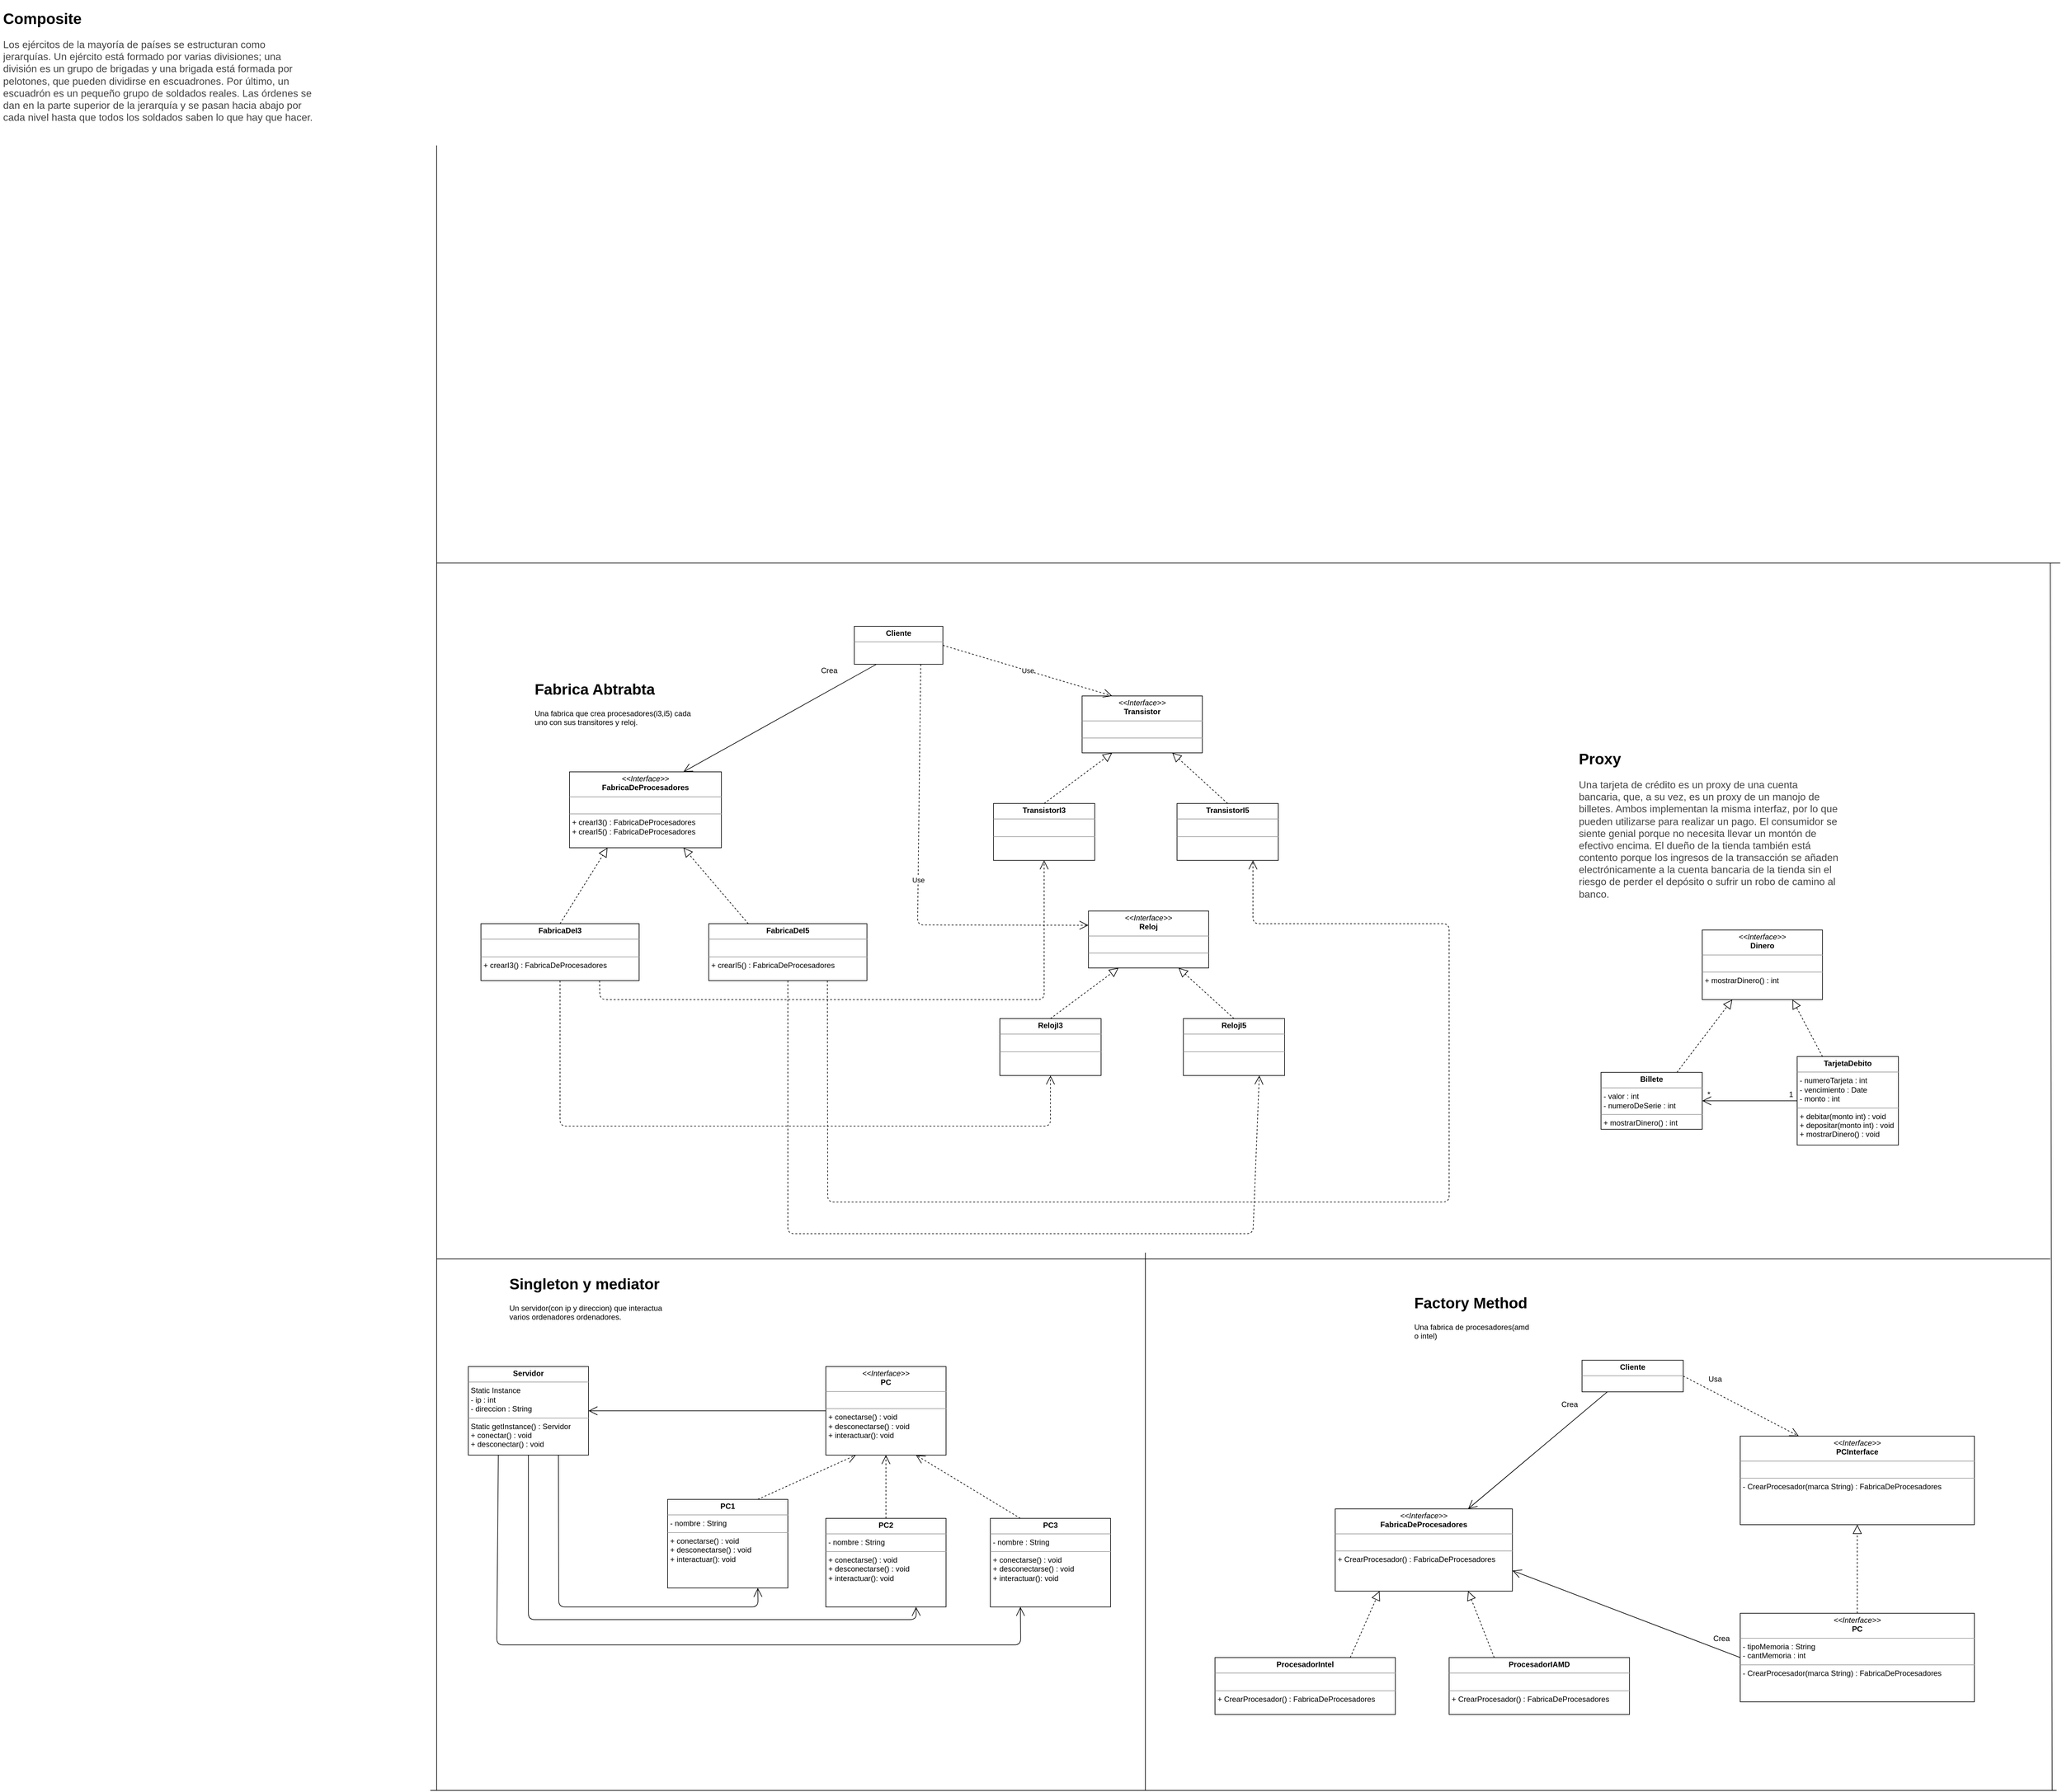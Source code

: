 <mxfile version="14.7.4" type="github">
  <diagram name="Page-1" id="c4acf3e9-155e-7222-9cf6-157b1a14988f">
    <mxGraphModel dx="2236" dy="3231" grid="1" gridSize="10" guides="1" tooltips="1" connect="1" arrows="1" fold="1" page="1" pageScale="1" pageWidth="850" pageHeight="1100" background="none" math="0" shadow="0">
      <root>
        <mxCell id="0" />
        <mxCell id="1" parent="0" />
        <mxCell id="JVlBKOM8NZW5-Mta88zk-2" value="&lt;h1&gt;Singleton y mediator&lt;/h1&gt;&lt;p&gt;Un servidor(con ip y direccion) que interactua varios ordenadores ordenadores.&lt;/p&gt;" style="text;html=1;strokeColor=none;fillColor=none;spacing=5;spacingTop=-20;whiteSpace=wrap;overflow=hidden;rounded=0;" vertex="1" parent="1">
          <mxGeometry x="110" y="20" width="260" height="100" as="geometry" />
        </mxCell>
        <mxCell id="JVlBKOM8NZW5-Mta88zk-3" value="&lt;p style=&quot;margin: 0px ; margin-top: 4px ; text-align: center&quot;&gt;&lt;b&gt;Servidor&lt;/b&gt;&lt;/p&gt;&lt;hr size=&quot;1&quot;&gt;&lt;p style=&quot;margin: 0px ; margin-left: 4px&quot;&gt;Static Instance&lt;/p&gt;&lt;p style=&quot;margin: 0px ; margin-left: 4px&quot;&gt;- ip : int&lt;/p&gt;&lt;p style=&quot;margin: 0px ; margin-left: 4px&quot;&gt;- direccion : String&lt;/p&gt;&lt;hr size=&quot;1&quot;&gt;&lt;p style=&quot;margin: 0px ; margin-left: 4px&quot;&gt;Static getInstance() : Servidor&lt;/p&gt;&lt;p style=&quot;margin: 0px ; margin-left: 4px&quot;&gt;+ conectar() : void&lt;/p&gt;&lt;p style=&quot;margin: 0px ; margin-left: 4px&quot;&gt;+ desconectar() : void&lt;/p&gt;" style="verticalAlign=top;align=left;overflow=fill;fontSize=12;fontFamily=Helvetica;html=1;" vertex="1" parent="1">
          <mxGeometry x="50" y="170" width="190" height="140" as="geometry" />
        </mxCell>
        <mxCell id="JVlBKOM8NZW5-Mta88zk-4" value="&lt;p style=&quot;margin: 0px ; margin-top: 4px ; text-align: center&quot;&gt;&lt;i&gt;&amp;lt;&amp;lt;Interface&amp;gt;&amp;gt;&lt;/i&gt;&lt;br&gt;&lt;b&gt;PC&lt;/b&gt;&lt;/p&gt;&lt;hr size=&quot;1&quot;&gt;&lt;p style=&quot;margin: 0px ; margin-left: 4px&quot;&gt;&lt;br&gt;&lt;/p&gt;&lt;hr size=&quot;1&quot;&gt;&lt;p style=&quot;margin: 0px ; margin-left: 4px&quot;&gt;+ conectarse() : void&lt;/p&gt;&lt;p style=&quot;margin: 0px ; margin-left: 4px&quot;&gt;+ desconectarse() : void&lt;/p&gt;&lt;p style=&quot;margin: 0px ; margin-left: 4px&quot;&gt;+ interactuar(): void&lt;/p&gt;" style="verticalAlign=top;align=left;overflow=fill;fontSize=12;fontFamily=Helvetica;html=1;" vertex="1" parent="1">
          <mxGeometry x="615" y="170" width="190" height="140" as="geometry" />
        </mxCell>
        <mxCell id="JVlBKOM8NZW5-Mta88zk-8" value="&lt;p style=&quot;margin: 0px ; margin-top: 4px ; text-align: center&quot;&gt;&lt;b&gt;PC1&lt;/b&gt;&lt;/p&gt;&lt;hr size=&quot;1&quot;&gt;&lt;p style=&quot;margin: 0px ; margin-left: 4px&quot;&gt;- nombre : String&lt;/p&gt;&lt;hr size=&quot;1&quot;&gt;&lt;p style=&quot;margin: 0px ; margin-left: 4px&quot;&gt;+ conectarse() : void&lt;/p&gt;&lt;p style=&quot;margin: 0px ; margin-left: 4px&quot;&gt;+ desconectarse() : void&lt;/p&gt;&lt;p style=&quot;margin: 0px ; margin-left: 4px&quot;&gt;+ interactuar(): void&lt;/p&gt;" style="verticalAlign=top;align=left;overflow=fill;fontSize=12;fontFamily=Helvetica;html=1;" vertex="1" parent="1">
          <mxGeometry x="365" y="380" width="190" height="140" as="geometry" />
        </mxCell>
        <mxCell id="JVlBKOM8NZW5-Mta88zk-12" value="&lt;p style=&quot;margin: 0px ; margin-top: 4px ; text-align: center&quot;&gt;&lt;b&gt;PC3&lt;/b&gt;&lt;/p&gt;&lt;hr size=&quot;1&quot;&gt;&lt;p style=&quot;margin: 0px ; margin-left: 4px&quot;&gt;- nombre : String&lt;/p&gt;&lt;hr size=&quot;1&quot;&gt;&lt;p style=&quot;margin: 0px ; margin-left: 4px&quot;&gt;+ conectarse() : void&lt;/p&gt;&lt;p style=&quot;margin: 0px ; margin-left: 4px&quot;&gt;+ desconectarse() : void&lt;/p&gt;&lt;p style=&quot;margin: 0px ; margin-left: 4px&quot;&gt;+ interactuar(): void&lt;/p&gt;" style="verticalAlign=top;align=left;overflow=fill;fontSize=12;fontFamily=Helvetica;html=1;" vertex="1" parent="1">
          <mxGeometry x="875" y="410" width="190" height="140" as="geometry" />
        </mxCell>
        <mxCell id="JVlBKOM8NZW5-Mta88zk-13" value="&lt;p style=&quot;margin: 0px ; margin-top: 4px ; text-align: center&quot;&gt;&lt;b&gt;PC2&lt;/b&gt;&lt;/p&gt;&lt;hr size=&quot;1&quot;&gt;&lt;p style=&quot;margin: 0px ; margin-left: 4px&quot;&gt;- nombre : String&lt;/p&gt;&lt;hr size=&quot;1&quot;&gt;&lt;p style=&quot;margin: 0px ; margin-left: 4px&quot;&gt;+ conectarse() : void&lt;/p&gt;&lt;p style=&quot;margin: 0px ; margin-left: 4px&quot;&gt;+ desconectarse() : void&lt;/p&gt;&lt;p style=&quot;margin: 0px ; margin-left: 4px&quot;&gt;+ interactuar(): void&lt;/p&gt;" style="verticalAlign=top;align=left;overflow=fill;fontSize=12;fontFamily=Helvetica;html=1;" vertex="1" parent="1">
          <mxGeometry x="615" y="410" width="190" height="140" as="geometry" />
        </mxCell>
        <mxCell id="JVlBKOM8NZW5-Mta88zk-14" value="" style="endArrow=open;endSize=12;dashed=1;html=1;entryX=0.75;entryY=1;entryDx=0;entryDy=0;exitX=0.25;exitY=0;exitDx=0;exitDy=0;" edge="1" parent="1" source="JVlBKOM8NZW5-Mta88zk-12" target="JVlBKOM8NZW5-Mta88zk-4">
          <mxGeometry width="160" relative="1" as="geometry">
            <mxPoint x="575" y="350" as="sourcePoint" />
            <mxPoint x="735" y="350" as="targetPoint" />
          </mxGeometry>
        </mxCell>
        <mxCell id="JVlBKOM8NZW5-Mta88zk-18" value="" style="endArrow=open;endSize=12;dashed=1;html=1;entryX=0.5;entryY=1;entryDx=0;entryDy=0;exitX=0.5;exitY=0;exitDx=0;exitDy=0;" edge="1" parent="1" source="JVlBKOM8NZW5-Mta88zk-13" target="JVlBKOM8NZW5-Mta88zk-4">
          <mxGeometry width="160" relative="1" as="geometry">
            <mxPoint x="585" y="360" as="sourcePoint" />
            <mxPoint x="745" y="360" as="targetPoint" />
          </mxGeometry>
        </mxCell>
        <mxCell id="JVlBKOM8NZW5-Mta88zk-19" value="" style="endArrow=open;endSize=12;dashed=1;html=1;entryX=0.25;entryY=1;entryDx=0;entryDy=0;exitX=0.75;exitY=0;exitDx=0;exitDy=0;" edge="1" parent="1" source="JVlBKOM8NZW5-Mta88zk-8" target="JVlBKOM8NZW5-Mta88zk-4">
          <mxGeometry width="160" relative="1" as="geometry">
            <mxPoint x="595" y="370" as="sourcePoint" />
            <mxPoint x="755" y="370" as="targetPoint" />
          </mxGeometry>
        </mxCell>
        <mxCell id="JVlBKOM8NZW5-Mta88zk-20" value="" style="endArrow=open;endFill=1;endSize=12;html=1;entryX=1;entryY=0.5;entryDx=0;entryDy=0;exitX=0;exitY=0.5;exitDx=0;exitDy=0;" edge="1" parent="1" source="JVlBKOM8NZW5-Mta88zk-4" target="JVlBKOM8NZW5-Mta88zk-3">
          <mxGeometry width="160" relative="1" as="geometry">
            <mxPoint x="345" y="340" as="sourcePoint" />
            <mxPoint x="505" y="340" as="targetPoint" />
          </mxGeometry>
        </mxCell>
        <mxCell id="JVlBKOM8NZW5-Mta88zk-21" value="" style="endArrow=open;endFill=1;endSize=12;html=1;entryX=0.75;entryY=1;entryDx=0;entryDy=0;exitX=0.75;exitY=1;exitDx=0;exitDy=0;" edge="1" parent="1" source="JVlBKOM8NZW5-Mta88zk-3" target="JVlBKOM8NZW5-Mta88zk-8">
          <mxGeometry width="160" relative="1" as="geometry">
            <mxPoint x="625" y="250" as="sourcePoint" />
            <mxPoint x="250" y="250" as="targetPoint" />
            <Array as="points">
              <mxPoint x="193" y="550" />
              <mxPoint x="508" y="550" />
            </Array>
          </mxGeometry>
        </mxCell>
        <mxCell id="JVlBKOM8NZW5-Mta88zk-22" value="" style="endArrow=open;endFill=1;endSize=12;html=1;entryX=0.75;entryY=1;entryDx=0;entryDy=0;exitX=0.5;exitY=1;exitDx=0;exitDy=0;" edge="1" parent="1" source="JVlBKOM8NZW5-Mta88zk-3" target="JVlBKOM8NZW5-Mta88zk-13">
          <mxGeometry width="160" relative="1" as="geometry">
            <mxPoint x="635" y="260" as="sourcePoint" />
            <mxPoint x="260" y="260" as="targetPoint" />
            <Array as="points">
              <mxPoint x="145" y="570" />
              <mxPoint x="758" y="570" />
            </Array>
          </mxGeometry>
        </mxCell>
        <mxCell id="JVlBKOM8NZW5-Mta88zk-23" value="" style="endArrow=open;endFill=1;endSize=12;html=1;entryX=0.25;entryY=1;entryDx=0;entryDy=0;exitX=0.25;exitY=1;exitDx=0;exitDy=0;" edge="1" parent="1" source="JVlBKOM8NZW5-Mta88zk-3" target="JVlBKOM8NZW5-Mta88zk-12">
          <mxGeometry width="160" relative="1" as="geometry">
            <mxPoint x="645" y="270" as="sourcePoint" />
            <mxPoint x="270" y="270" as="targetPoint" />
            <Array as="points">
              <mxPoint x="95" y="610" />
              <mxPoint x="923" y="610" />
            </Array>
          </mxGeometry>
        </mxCell>
        <mxCell id="JVlBKOM8NZW5-Mta88zk-25" value="&lt;h1&gt;Factory Method&lt;/h1&gt;&lt;p&gt;Una fabrica de procesadores(amd o intel)&amp;nbsp;&lt;/p&gt;" style="text;html=1;strokeColor=none;fillColor=none;spacing=5;spacingTop=-20;whiteSpace=wrap;overflow=hidden;rounded=0;" vertex="1" parent="1">
          <mxGeometry x="1540" y="50" width="190" height="120" as="geometry" />
        </mxCell>
        <mxCell id="JVlBKOM8NZW5-Mta88zk-26" value="&lt;p style=&quot;margin: 0px ; margin-top: 4px ; text-align: center&quot;&gt;&lt;b&gt;Cliente&lt;/b&gt;&lt;/p&gt;&lt;hr size=&quot;1&quot;&gt;&lt;p style=&quot;margin: 0px ; margin-left: 4px&quot;&gt;&lt;br&gt;&lt;/p&gt;" style="verticalAlign=top;align=left;overflow=fill;fontSize=12;fontFamily=Helvetica;html=1;" vertex="1" parent="1">
          <mxGeometry x="1810" y="160" width="160" height="50" as="geometry" />
        </mxCell>
        <mxCell id="JVlBKOM8NZW5-Mta88zk-28" value="&lt;p style=&quot;margin: 0px ; margin-top: 4px ; text-align: center&quot;&gt;&lt;i&gt;&amp;lt;&amp;lt;Interface&amp;gt;&amp;gt;&lt;/i&gt;&lt;br&gt;&lt;b&gt;FabricaDeProcesadores&lt;/b&gt;&lt;/p&gt;&lt;hr size=&quot;1&quot;&gt;&lt;p style=&quot;margin: 0px ; margin-left: 4px&quot;&gt;&lt;br&gt;&lt;/p&gt;&lt;hr size=&quot;1&quot;&gt;&lt;p style=&quot;margin: 0px ; margin-left: 4px&quot;&gt;+ CrearProcesador() : FabricaDeProcesadores&lt;/p&gt;" style="verticalAlign=top;align=left;overflow=fill;fontSize=12;fontFamily=Helvetica;html=1;" vertex="1" parent="1">
          <mxGeometry x="1420" y="395" width="280" height="130" as="geometry" />
        </mxCell>
        <mxCell id="JVlBKOM8NZW5-Mta88zk-29" value="&lt;p style=&quot;margin: 0px ; margin-top: 4px ; text-align: center&quot;&gt;&lt;i&gt;&amp;lt;&amp;lt;Interface&amp;gt;&amp;gt;&lt;/i&gt;&lt;br&gt;&lt;b&gt;PCInterface&lt;/b&gt;&lt;/p&gt;&lt;hr size=&quot;1&quot;&gt;&lt;p style=&quot;margin: 0px ; margin-left: 4px&quot;&gt;&lt;br&gt;&lt;/p&gt;&lt;hr size=&quot;1&quot;&gt;&lt;p style=&quot;margin: 0px ; margin-left: 4px&quot;&gt;- CrearProcesador(marca String) : FabricaDeProcesadores&lt;/p&gt;" style="verticalAlign=top;align=left;overflow=fill;fontSize=12;fontFamily=Helvetica;html=1;" vertex="1" parent="1">
          <mxGeometry x="2060" y="280" width="370" height="140" as="geometry" />
        </mxCell>
        <mxCell id="JVlBKOM8NZW5-Mta88zk-30" value="&lt;p style=&quot;margin: 0px ; margin-top: 4px ; text-align: center&quot;&gt;&lt;b&gt;ProcesadorIntel&lt;/b&gt;&lt;/p&gt;&lt;hr size=&quot;1&quot;&gt;&lt;p style=&quot;margin: 0px ; margin-left: 4px&quot;&gt;&lt;br&gt;&lt;/p&gt;&lt;hr size=&quot;1&quot;&gt;&lt;p style=&quot;margin: 0px ; margin-left: 4px&quot;&gt;+ CrearProcesador() : FabricaDeProcesadores&lt;br&gt;&lt;/p&gt;" style="verticalAlign=top;align=left;overflow=fill;fontSize=12;fontFamily=Helvetica;html=1;" vertex="1" parent="1">
          <mxGeometry x="1230" y="630" width="285" height="90" as="geometry" />
        </mxCell>
        <mxCell id="JVlBKOM8NZW5-Mta88zk-32" value="&lt;p style=&quot;margin: 0px ; margin-top: 4px ; text-align: center&quot;&gt;&lt;b&gt;ProcesadorIAMD&lt;/b&gt;&lt;/p&gt;&lt;hr size=&quot;1&quot;&gt;&lt;p style=&quot;margin: 0px ; margin-left: 4px&quot;&gt;&lt;br&gt;&lt;/p&gt;&lt;hr size=&quot;1&quot;&gt;&lt;p style=&quot;margin: 0px ; margin-left: 4px&quot;&gt;+ CrearProcesador() : FabricaDeProcesadores&lt;br&gt;&lt;/p&gt;" style="verticalAlign=top;align=left;overflow=fill;fontSize=12;fontFamily=Helvetica;html=1;" vertex="1" parent="1">
          <mxGeometry x="1600" y="630" width="285" height="90" as="geometry" />
        </mxCell>
        <mxCell id="JVlBKOM8NZW5-Mta88zk-35" value="&lt;p style=&quot;margin: 0px ; margin-top: 4px ; text-align: center&quot;&gt;&lt;i&gt;&amp;lt;&amp;lt;Interface&amp;gt;&amp;gt;&lt;/i&gt;&lt;br&gt;&lt;b&gt;PC&lt;/b&gt;&lt;/p&gt;&lt;hr size=&quot;1&quot;&gt;&lt;p style=&quot;margin: 0px ; margin-left: 4px&quot;&gt;- tipoMemoria : String&lt;/p&gt;&lt;p style=&quot;margin: 0px ; margin-left: 4px&quot;&gt;- cantMemoria : int&lt;/p&gt;&lt;hr size=&quot;1&quot;&gt;&lt;p style=&quot;margin: 0px ; margin-left: 4px&quot;&gt;- CrearProcesador(marca String) : FabricaDeProcesadores&lt;/p&gt;" style="verticalAlign=top;align=left;overflow=fill;fontSize=12;fontFamily=Helvetica;html=1;" vertex="1" parent="1">
          <mxGeometry x="2060" y="560" width="370" height="140" as="geometry" />
        </mxCell>
        <mxCell id="JVlBKOM8NZW5-Mta88zk-38" value="" style="endArrow=block;dashed=1;endFill=0;endSize=12;html=1;entryX=0.5;entryY=1;entryDx=0;entryDy=0;exitX=0.5;exitY=0;exitDx=0;exitDy=0;" edge="1" parent="1" source="JVlBKOM8NZW5-Mta88zk-35" target="JVlBKOM8NZW5-Mta88zk-29">
          <mxGeometry width="160" relative="1" as="geometry">
            <mxPoint x="1890" y="560" as="sourcePoint" />
            <mxPoint x="2050" y="560" as="targetPoint" />
          </mxGeometry>
        </mxCell>
        <mxCell id="JVlBKOM8NZW5-Mta88zk-40" value="" style="endArrow=block;dashed=1;endFill=0;endSize=12;html=1;entryX=0.25;entryY=1;entryDx=0;entryDy=0;exitX=0.75;exitY=0;exitDx=0;exitDy=0;" edge="1" parent="1" source="JVlBKOM8NZW5-Mta88zk-30" target="JVlBKOM8NZW5-Mta88zk-28">
          <mxGeometry width="160" relative="1" as="geometry">
            <mxPoint x="1900" y="570.0" as="sourcePoint" />
            <mxPoint x="2060" y="570.0" as="targetPoint" />
          </mxGeometry>
        </mxCell>
        <mxCell id="JVlBKOM8NZW5-Mta88zk-41" value="" style="endArrow=block;dashed=1;endFill=0;endSize=12;html=1;entryX=0.75;entryY=1;entryDx=0;entryDy=0;exitX=0.25;exitY=0;exitDx=0;exitDy=0;" edge="1" parent="1" source="JVlBKOM8NZW5-Mta88zk-32" target="JVlBKOM8NZW5-Mta88zk-28">
          <mxGeometry width="160" relative="1" as="geometry">
            <mxPoint x="1910" y="580.0" as="sourcePoint" />
            <mxPoint x="2070" y="580.0" as="targetPoint" />
          </mxGeometry>
        </mxCell>
        <mxCell id="JVlBKOM8NZW5-Mta88zk-43" value="Crea" style="text;html=1;align=center;verticalAlign=middle;resizable=0;points=[];autosize=1;strokeColor=none;" vertex="1" parent="1">
          <mxGeometry x="2010" y="590" width="40" height="20" as="geometry" />
        </mxCell>
        <mxCell id="JVlBKOM8NZW5-Mta88zk-44" value="" style="endArrow=open;endFill=1;endSize=12;html=1;exitX=0.25;exitY=1;exitDx=0;exitDy=0;entryX=0.75;entryY=0;entryDx=0;entryDy=0;" edge="1" parent="1" source="JVlBKOM8NZW5-Mta88zk-26" target="JVlBKOM8NZW5-Mta88zk-28">
          <mxGeometry width="160" relative="1" as="geometry">
            <mxPoint x="1900" y="380" as="sourcePoint" />
            <mxPoint x="2060" y="380" as="targetPoint" />
          </mxGeometry>
        </mxCell>
        <mxCell id="JVlBKOM8NZW5-Mta88zk-45" value="" style="endArrow=open;endSize=12;dashed=1;html=1;entryX=0.25;entryY=0;entryDx=0;entryDy=0;exitX=1;exitY=0.5;exitDx=0;exitDy=0;" edge="1" parent="1" source="JVlBKOM8NZW5-Mta88zk-26" target="JVlBKOM8NZW5-Mta88zk-29">
          <mxGeometry width="160" relative="1" as="geometry">
            <mxPoint x="1870" y="320" as="sourcePoint" />
            <mxPoint x="2030" y="320" as="targetPoint" />
          </mxGeometry>
        </mxCell>
        <mxCell id="JVlBKOM8NZW5-Mta88zk-46" value="Usa" style="text;html=1;align=center;verticalAlign=middle;resizable=0;points=[];autosize=1;strokeColor=none;" vertex="1" parent="1">
          <mxGeometry x="2000" y="180" width="40" height="20" as="geometry" />
        </mxCell>
        <mxCell id="JVlBKOM8NZW5-Mta88zk-47" value="Crea" style="text;html=1;align=center;verticalAlign=middle;resizable=0;points=[];autosize=1;strokeColor=none;" vertex="1" parent="1">
          <mxGeometry x="1770" y="220" width="40" height="20" as="geometry" />
        </mxCell>
        <mxCell id="JVlBKOM8NZW5-Mta88zk-48" value="" style="endArrow=open;endFill=1;endSize=12;html=1;exitX=0;exitY=0.5;exitDx=0;exitDy=0;entryX=1;entryY=0.75;entryDx=0;entryDy=0;" edge="1" parent="1" source="JVlBKOM8NZW5-Mta88zk-35" target="JVlBKOM8NZW5-Mta88zk-28">
          <mxGeometry width="160" relative="1" as="geometry">
            <mxPoint x="1860" y="220" as="sourcePoint" />
            <mxPoint x="1640" y="405.0" as="targetPoint" />
          </mxGeometry>
        </mxCell>
        <mxCell id="JVlBKOM8NZW5-Mta88zk-49" value="" style="endArrow=none;html=1;" edge="1" parent="1">
          <mxGeometry width="50" height="50" relative="1" as="geometry">
            <mxPoint x="1120" y="840" as="sourcePoint" />
            <mxPoint x="1120" y="-10" as="targetPoint" />
          </mxGeometry>
        </mxCell>
        <mxCell id="JVlBKOM8NZW5-Mta88zk-50" value="" style="endArrow=none;html=1;" edge="1" parent="1">
          <mxGeometry width="50" height="50" relative="1" as="geometry">
            <mxPoint x="1120" y="840" as="sourcePoint" />
            <mxPoint x="-10" y="840" as="targetPoint" />
          </mxGeometry>
        </mxCell>
        <mxCell id="JVlBKOM8NZW5-Mta88zk-51" value="" style="endArrow=none;html=1;" edge="1" parent="1">
          <mxGeometry width="50" height="50" relative="1" as="geometry">
            <mxPoint x="1120" y="840" as="sourcePoint" />
            <mxPoint x="2560" y="840" as="targetPoint" />
          </mxGeometry>
        </mxCell>
        <mxCell id="JVlBKOM8NZW5-Mta88zk-52" value="" style="endArrow=none;html=1;" edge="1" parent="1">
          <mxGeometry width="50" height="50" relative="1" as="geometry">
            <mxPoint y="840" as="sourcePoint" />
            <mxPoint y="-1760" as="targetPoint" />
          </mxGeometry>
        </mxCell>
        <mxCell id="JVlBKOM8NZW5-Mta88zk-53" value="" style="endArrow=none;html=1;" edge="1" parent="1">
          <mxGeometry width="50" height="50" relative="1" as="geometry">
            <mxPoint as="sourcePoint" />
            <mxPoint x="1130" as="targetPoint" />
          </mxGeometry>
        </mxCell>
        <mxCell id="JVlBKOM8NZW5-Mta88zk-54" value="" style="endArrow=none;html=1;" edge="1" parent="1">
          <mxGeometry width="50" height="50" relative="1" as="geometry">
            <mxPoint x="1120" as="sourcePoint" />
            <mxPoint x="2550" as="targetPoint" />
          </mxGeometry>
        </mxCell>
        <mxCell id="JVlBKOM8NZW5-Mta88zk-55" value="" style="endArrow=none;html=1;" edge="1" parent="1">
          <mxGeometry width="50" height="50" relative="1" as="geometry">
            <mxPoint x="2553" y="840" as="sourcePoint" />
            <mxPoint x="2550" y="-1100" as="targetPoint" />
          </mxGeometry>
        </mxCell>
        <mxCell id="JVlBKOM8NZW5-Mta88zk-56" value="&lt;h1&gt;Fabrica Abtrabta&lt;/h1&gt;&lt;p&gt;Una fabrica que crea procesadores(i3,i5) cada uno con sus transitores y reloj.&lt;/p&gt;" style="text;html=1;strokeColor=none;fillColor=none;spacing=5;spacingTop=-20;whiteSpace=wrap;overflow=hidden;rounded=0;" vertex="1" parent="1">
          <mxGeometry x="150" y="-920" width="270" height="100" as="geometry" />
        </mxCell>
        <mxCell id="JVlBKOM8NZW5-Mta88zk-57" value="&lt;p style=&quot;margin: 0px ; margin-top: 4px ; text-align: center&quot;&gt;&lt;i&gt;&amp;lt;&amp;lt;Interface&amp;gt;&amp;gt;&lt;/i&gt;&lt;br&gt;&lt;b&gt;FabricaDeProcesadores&lt;/b&gt;&lt;/p&gt;&lt;hr size=&quot;1&quot;&gt;&lt;p style=&quot;margin: 0px ; margin-left: 4px&quot;&gt;&lt;br&gt;&lt;/p&gt;&lt;hr size=&quot;1&quot;&gt;&lt;p style=&quot;margin: 0px ; margin-left: 4px&quot;&gt;+ crearI3() : FabricaDeProcesadores&lt;/p&gt;&lt;p style=&quot;margin: 0px ; margin-left: 4px&quot;&gt;+ crearI5() : FabricaDeProcesadores&lt;/p&gt;" style="verticalAlign=top;align=left;overflow=fill;fontSize=12;fontFamily=Helvetica;html=1;" vertex="1" parent="1">
          <mxGeometry x="210" y="-770" width="240" height="120" as="geometry" />
        </mxCell>
        <mxCell id="JVlBKOM8NZW5-Mta88zk-58" value="&lt;p style=&quot;margin: 0px ; margin-top: 4px ; text-align: center&quot;&gt;&lt;b&gt;FabricaDeI3&lt;/b&gt;&lt;/p&gt;&lt;hr size=&quot;1&quot;&gt;&lt;p style=&quot;margin: 0px ; margin-left: 4px&quot;&gt;&lt;br&gt;&lt;/p&gt;&lt;hr size=&quot;1&quot;&gt;&lt;p style=&quot;margin: 0px ; margin-left: 4px&quot;&gt;+ crearI3() : FabricaDeProcesadores&lt;br&gt;&lt;/p&gt;" style="verticalAlign=top;align=left;overflow=fill;fontSize=12;fontFamily=Helvetica;html=1;" vertex="1" parent="1">
          <mxGeometry x="70" y="-530" width="250" height="90" as="geometry" />
        </mxCell>
        <mxCell id="JVlBKOM8NZW5-Mta88zk-60" value="&lt;p style=&quot;margin: 0px ; margin-top: 4px ; text-align: center&quot;&gt;&lt;b&gt;FabricaDeI5&lt;/b&gt;&lt;/p&gt;&lt;hr size=&quot;1&quot;&gt;&lt;p style=&quot;margin: 0px ; margin-left: 4px&quot;&gt;&lt;br&gt;&lt;/p&gt;&lt;hr size=&quot;1&quot;&gt;&lt;p style=&quot;margin: 0px ; margin-left: 4px&quot;&gt;+ crearI5() : FabricaDeProcesadores&lt;br&gt;&lt;/p&gt;" style="verticalAlign=top;align=left;overflow=fill;fontSize=12;fontFamily=Helvetica;html=1;" vertex="1" parent="1">
          <mxGeometry x="430" y="-530" width="250" height="90" as="geometry" />
        </mxCell>
        <mxCell id="JVlBKOM8NZW5-Mta88zk-68" value="&lt;p style=&quot;margin: 0px ; margin-top: 4px ; text-align: center&quot;&gt;&lt;i&gt;&amp;lt;&amp;lt;Interface&amp;gt;&amp;gt;&lt;/i&gt;&lt;br&gt;&lt;b&gt;Transistor&lt;/b&gt;&lt;/p&gt;&lt;hr size=&quot;1&quot;&gt;&lt;p style=&quot;margin: 0px ; margin-left: 4px&quot;&gt;&lt;br&gt;&lt;/p&gt;&lt;hr size=&quot;1&quot;&gt;&lt;p style=&quot;margin: 0px ; margin-left: 4px&quot;&gt;&lt;br&gt;&lt;/p&gt;" style="verticalAlign=top;align=left;overflow=fill;fontSize=12;fontFamily=Helvetica;html=1;" vertex="1" parent="1">
          <mxGeometry x="1020" y="-890" width="190" height="90" as="geometry" />
        </mxCell>
        <mxCell id="JVlBKOM8NZW5-Mta88zk-69" value="&lt;p style=&quot;margin: 0px ; margin-top: 4px ; text-align: center&quot;&gt;&lt;b&gt;TransistorI3&lt;/b&gt;&lt;/p&gt;&lt;hr size=&quot;1&quot;&gt;&lt;p style=&quot;margin: 0px ; margin-left: 4px&quot;&gt;&lt;br&gt;&lt;/p&gt;&lt;hr size=&quot;1&quot;&gt;&lt;p style=&quot;margin: 0px ; margin-left: 4px&quot;&gt;&lt;br&gt;&lt;/p&gt;" style="verticalAlign=top;align=left;overflow=fill;fontSize=12;fontFamily=Helvetica;html=1;" vertex="1" parent="1">
          <mxGeometry x="880" y="-720" width="160" height="90" as="geometry" />
        </mxCell>
        <mxCell id="JVlBKOM8NZW5-Mta88zk-73" value="&lt;p style=&quot;margin: 0px ; margin-top: 4px ; text-align: center&quot;&gt;&lt;b&gt;TransistorI5&lt;/b&gt;&lt;/p&gt;&lt;hr size=&quot;1&quot;&gt;&lt;p style=&quot;margin: 0px ; margin-left: 4px&quot;&gt;&lt;br&gt;&lt;/p&gt;&lt;hr size=&quot;1&quot;&gt;&lt;p style=&quot;margin: 0px ; margin-left: 4px&quot;&gt;&lt;br&gt;&lt;/p&gt;" style="verticalAlign=top;align=left;overflow=fill;fontSize=12;fontFamily=Helvetica;html=1;" vertex="1" parent="1">
          <mxGeometry x="1170" y="-720" width="160" height="90" as="geometry" />
        </mxCell>
        <mxCell id="JVlBKOM8NZW5-Mta88zk-76" value="" style="endArrow=block;dashed=1;endFill=0;endSize=12;html=1;entryX=0.75;entryY=1;entryDx=0;entryDy=0;exitX=0.5;exitY=0;exitDx=0;exitDy=0;" edge="1" parent="1" source="JVlBKOM8NZW5-Mta88zk-73" target="JVlBKOM8NZW5-Mta88zk-68">
          <mxGeometry width="160" relative="1" as="geometry">
            <mxPoint x="930" y="-650" as="sourcePoint" />
            <mxPoint x="1090" y="-650" as="targetPoint" />
          </mxGeometry>
        </mxCell>
        <mxCell id="JVlBKOM8NZW5-Mta88zk-77" value="" style="endArrow=block;dashed=1;endFill=0;endSize=12;html=1;entryX=0.25;entryY=1;entryDx=0;entryDy=0;exitX=0.5;exitY=0;exitDx=0;exitDy=0;" edge="1" parent="1" source="JVlBKOM8NZW5-Mta88zk-69" target="JVlBKOM8NZW5-Mta88zk-68">
          <mxGeometry width="160" relative="1" as="geometry">
            <mxPoint x="940" y="-640" as="sourcePoint" />
            <mxPoint x="1100" y="-640" as="targetPoint" />
          </mxGeometry>
        </mxCell>
        <mxCell id="JVlBKOM8NZW5-Mta88zk-78" value="" style="endArrow=block;dashed=1;endFill=0;endSize=12;html=1;entryX=0.75;entryY=1;entryDx=0;entryDy=0;exitX=0.25;exitY=0;exitDx=0;exitDy=0;" edge="1" parent="1" source="JVlBKOM8NZW5-Mta88zk-60" target="JVlBKOM8NZW5-Mta88zk-57">
          <mxGeometry width="160" relative="1" as="geometry">
            <mxPoint x="360" y="-590" as="sourcePoint" />
            <mxPoint x="520" y="-590" as="targetPoint" />
          </mxGeometry>
        </mxCell>
        <mxCell id="JVlBKOM8NZW5-Mta88zk-79" value="" style="endArrow=block;dashed=1;endFill=0;endSize=12;html=1;entryX=0.25;entryY=1;entryDx=0;entryDy=0;exitX=0.5;exitY=0;exitDx=0;exitDy=0;" edge="1" parent="1" source="JVlBKOM8NZW5-Mta88zk-58" target="JVlBKOM8NZW5-Mta88zk-57">
          <mxGeometry width="160" relative="1" as="geometry">
            <mxPoint x="370" y="-580" as="sourcePoint" />
            <mxPoint x="530" y="-580" as="targetPoint" />
          </mxGeometry>
        </mxCell>
        <mxCell id="JVlBKOM8NZW5-Mta88zk-80" value="&lt;p style=&quot;margin: 0px ; margin-top: 4px ; text-align: center&quot;&gt;&lt;i&gt;&amp;lt;&amp;lt;Interface&amp;gt;&amp;gt;&lt;/i&gt;&lt;br&gt;&lt;b&gt;Reloj&lt;/b&gt;&lt;/p&gt;&lt;hr size=&quot;1&quot;&gt;&lt;p style=&quot;margin: 0px ; margin-left: 4px&quot;&gt;&lt;br&gt;&lt;/p&gt;&lt;hr size=&quot;1&quot;&gt;&lt;p style=&quot;margin: 0px ; margin-left: 4px&quot;&gt;&lt;br&gt;&lt;/p&gt;" style="verticalAlign=top;align=left;overflow=fill;fontSize=12;fontFamily=Helvetica;html=1;" vertex="1" parent="1">
          <mxGeometry x="1030" y="-550" width="190" height="90" as="geometry" />
        </mxCell>
        <mxCell id="JVlBKOM8NZW5-Mta88zk-81" value="&lt;p style=&quot;margin: 0px ; margin-top: 4px ; text-align: center&quot;&gt;&lt;b&gt;RelojI3&lt;/b&gt;&lt;/p&gt;&lt;hr size=&quot;1&quot;&gt;&lt;p style=&quot;margin: 0px ; margin-left: 4px&quot;&gt;&lt;br&gt;&lt;/p&gt;&lt;hr size=&quot;1&quot;&gt;&lt;p style=&quot;margin: 0px ; margin-left: 4px&quot;&gt;&lt;br&gt;&lt;/p&gt;" style="verticalAlign=top;align=left;overflow=fill;fontSize=12;fontFamily=Helvetica;html=1;" vertex="1" parent="1">
          <mxGeometry x="890" y="-380" width="160" height="90" as="geometry" />
        </mxCell>
        <mxCell id="JVlBKOM8NZW5-Mta88zk-82" value="&lt;p style=&quot;margin: 0px ; margin-top: 4px ; text-align: center&quot;&gt;&lt;b&gt;RelojI5&lt;/b&gt;&lt;/p&gt;&lt;hr size=&quot;1&quot;&gt;&lt;p style=&quot;margin: 0px ; margin-left: 4px&quot;&gt;&lt;br&gt;&lt;/p&gt;&lt;hr size=&quot;1&quot;&gt;&lt;p style=&quot;margin: 0px ; margin-left: 4px&quot;&gt;&lt;br&gt;&lt;/p&gt;" style="verticalAlign=top;align=left;overflow=fill;fontSize=12;fontFamily=Helvetica;html=1;" vertex="1" parent="1">
          <mxGeometry x="1180" y="-380" width="160" height="90" as="geometry" />
        </mxCell>
        <mxCell id="JVlBKOM8NZW5-Mta88zk-83" value="" style="endArrow=block;dashed=1;endFill=0;endSize=12;html=1;entryX=0.75;entryY=1;entryDx=0;entryDy=0;exitX=0.5;exitY=0;exitDx=0;exitDy=0;" edge="1" parent="1" source="JVlBKOM8NZW5-Mta88zk-82" target="JVlBKOM8NZW5-Mta88zk-80">
          <mxGeometry width="160" relative="1" as="geometry">
            <mxPoint x="940" y="-310" as="sourcePoint" />
            <mxPoint x="1100" y="-310" as="targetPoint" />
          </mxGeometry>
        </mxCell>
        <mxCell id="JVlBKOM8NZW5-Mta88zk-84" value="" style="endArrow=block;dashed=1;endFill=0;endSize=12;html=1;entryX=0.25;entryY=1;entryDx=0;entryDy=0;exitX=0.5;exitY=0;exitDx=0;exitDy=0;" edge="1" parent="1" source="JVlBKOM8NZW5-Mta88zk-81" target="JVlBKOM8NZW5-Mta88zk-80">
          <mxGeometry width="160" relative="1" as="geometry">
            <mxPoint x="950" y="-300" as="sourcePoint" />
            <mxPoint x="1110" y="-300" as="targetPoint" />
          </mxGeometry>
        </mxCell>
        <mxCell id="JVlBKOM8NZW5-Mta88zk-85" value="" style="endArrow=open;endSize=12;dashed=1;html=1;entryX=0.5;entryY=1;entryDx=0;entryDy=0;exitX=0.75;exitY=1;exitDx=0;exitDy=0;" edge="1" parent="1" source="JVlBKOM8NZW5-Mta88zk-58" target="JVlBKOM8NZW5-Mta88zk-69">
          <mxGeometry width="160" relative="1" as="geometry">
            <mxPoint x="690" y="-360" as="sourcePoint" />
            <mxPoint x="850" y="-360" as="targetPoint" />
            <Array as="points">
              <mxPoint x="258" y="-410" />
              <mxPoint x="800" y="-410" />
              <mxPoint x="960" y="-410" />
            </Array>
          </mxGeometry>
        </mxCell>
        <mxCell id="JVlBKOM8NZW5-Mta88zk-86" value="" style="endArrow=open;endSize=12;dashed=1;html=1;entryX=0.5;entryY=1;entryDx=0;entryDy=0;exitX=0.5;exitY=1;exitDx=0;exitDy=0;" edge="1" parent="1" source="JVlBKOM8NZW5-Mta88zk-58" target="JVlBKOM8NZW5-Mta88zk-81">
          <mxGeometry width="160" relative="1" as="geometry">
            <mxPoint x="700" y="-350" as="sourcePoint" />
            <mxPoint x="860" y="-350" as="targetPoint" />
            <Array as="points">
              <mxPoint x="195" y="-210" />
              <mxPoint x="970" y="-210" />
            </Array>
          </mxGeometry>
        </mxCell>
        <mxCell id="JVlBKOM8NZW5-Mta88zk-87" value="" style="endArrow=open;endSize=12;dashed=1;html=1;exitX=0.5;exitY=1;exitDx=0;exitDy=0;entryX=0.75;entryY=1;entryDx=0;entryDy=0;" edge="1" parent="1" source="JVlBKOM8NZW5-Mta88zk-60" target="JVlBKOM8NZW5-Mta88zk-82">
          <mxGeometry width="160" relative="1" as="geometry">
            <mxPoint x="710" y="-340" as="sourcePoint" />
            <mxPoint x="870" y="-340" as="targetPoint" />
            <Array as="points">
              <mxPoint x="555" y="-40" />
              <mxPoint x="1290" y="-40" />
            </Array>
          </mxGeometry>
        </mxCell>
        <mxCell id="JVlBKOM8NZW5-Mta88zk-88" value="" style="endArrow=open;endSize=12;dashed=1;html=1;entryX=0.75;entryY=1;entryDx=0;entryDy=0;exitX=0.75;exitY=1;exitDx=0;exitDy=0;" edge="1" parent="1" source="JVlBKOM8NZW5-Mta88zk-60" target="JVlBKOM8NZW5-Mta88zk-73">
          <mxGeometry width="160" relative="1" as="geometry">
            <mxPoint x="720" y="-330" as="sourcePoint" />
            <mxPoint x="880" y="-330" as="targetPoint" />
            <Array as="points">
              <mxPoint x="618" y="-90" />
              <mxPoint x="1290" y="-90" />
              <mxPoint x="1600" y="-90" />
              <mxPoint x="1600" y="-530" />
              <mxPoint x="1290" y="-530" />
            </Array>
          </mxGeometry>
        </mxCell>
        <mxCell id="JVlBKOM8NZW5-Mta88zk-91" value="&lt;p style=&quot;margin: 0px ; margin-top: 4px ; text-align: center&quot;&gt;&lt;b&gt;Cliente&lt;/b&gt;&lt;/p&gt;&lt;hr size=&quot;1&quot;&gt;&lt;div style=&quot;height: 2px&quot;&gt;&lt;/div&gt;" style="verticalAlign=top;align=left;overflow=fill;fontSize=12;fontFamily=Helvetica;html=1;" vertex="1" parent="1">
          <mxGeometry x="660" y="-1000" width="140" height="60" as="geometry" />
        </mxCell>
        <mxCell id="JVlBKOM8NZW5-Mta88zk-92" value="" style="endArrow=open;endFill=1;endSize=12;html=1;exitX=0.25;exitY=1;exitDx=0;exitDy=0;entryX=0.75;entryY=0;entryDx=0;entryDy=0;" edge="1" parent="1" source="JVlBKOM8NZW5-Mta88zk-91" target="JVlBKOM8NZW5-Mta88zk-57">
          <mxGeometry width="160" relative="1" as="geometry">
            <mxPoint x="860" y="-700" as="sourcePoint" />
            <mxPoint x="1020" y="-700" as="targetPoint" />
          </mxGeometry>
        </mxCell>
        <mxCell id="JVlBKOM8NZW5-Mta88zk-93" value="Crea" style="text;html=1;align=center;verticalAlign=middle;resizable=0;points=[];autosize=1;strokeColor=none;" vertex="1" parent="1">
          <mxGeometry x="600" y="-940" width="40" height="20" as="geometry" />
        </mxCell>
        <mxCell id="JVlBKOM8NZW5-Mta88zk-95" value="Use" style="endArrow=open;endSize=12;dashed=1;html=1;exitX=1;exitY=0.5;exitDx=0;exitDy=0;entryX=0.25;entryY=0;entryDx=0;entryDy=0;" edge="1" parent="1" source="JVlBKOM8NZW5-Mta88zk-91" target="JVlBKOM8NZW5-Mta88zk-68">
          <mxGeometry width="160" relative="1" as="geometry">
            <mxPoint x="860" y="-700" as="sourcePoint" />
            <mxPoint x="1020" y="-700" as="targetPoint" />
          </mxGeometry>
        </mxCell>
        <mxCell id="JVlBKOM8NZW5-Mta88zk-96" value="Use" style="endArrow=open;endSize=12;dashed=1;html=1;exitX=0.75;exitY=1;exitDx=0;exitDy=0;entryX=0;entryY=0.25;entryDx=0;entryDy=0;" edge="1" parent="1" source="JVlBKOM8NZW5-Mta88zk-91" target="JVlBKOM8NZW5-Mta88zk-80">
          <mxGeometry width="160" relative="1" as="geometry">
            <mxPoint x="810" y="-960" as="sourcePoint" />
            <mxPoint x="1077.5" y="-880" as="targetPoint" />
            <Array as="points">
              <mxPoint x="760" y="-528" />
            </Array>
          </mxGeometry>
        </mxCell>
        <mxCell id="JVlBKOM8NZW5-Mta88zk-97" value="" style="endArrow=none;html=1;" edge="1" parent="1">
          <mxGeometry width="50" height="50" relative="1" as="geometry">
            <mxPoint y="-1100" as="sourcePoint" />
            <mxPoint x="2565.714" y="-1100" as="targetPoint" />
          </mxGeometry>
        </mxCell>
        <mxCell id="JVlBKOM8NZW5-Mta88zk-98" value="&lt;h1&gt;Proxy&lt;/h1&gt;&lt;p&gt;&lt;span style=&quot;color: rgb(68 , 68 , 68) ; font-family: &amp;#34;pt sans&amp;#34; , sans-serif ; font-size: 16px ; background-color: rgb(255 , 255 , 255)&quot;&gt;Una tarjeta de crédito es un proxy de una cuenta bancaria, que, a su vez, es un proxy de un manojo de billetes. Ambos implementan la misma interfaz, por lo que pueden utilizarse para realizar un pago. El consumidor se siente genial porque no necesita llevar un montón de efectivo encima. El dueño de la tienda también está contento porque los ingresos de la transacción se añaden electrónicamente a la cuenta bancaria de la tienda sin el riesgo de perder el depósito o sufrir un robo de camino al banco.&lt;/span&gt;&lt;br&gt;&lt;/p&gt;" style="text;html=1;strokeColor=none;fillColor=none;spacing=5;spacingTop=-20;whiteSpace=wrap;overflow=hidden;rounded=0;" vertex="1" parent="1">
          <mxGeometry x="1800" y="-810" width="420" height="270" as="geometry" />
        </mxCell>
        <mxCell id="JVlBKOM8NZW5-Mta88zk-99" value="&lt;p style=&quot;margin: 0px ; margin-top: 4px ; text-align: center&quot;&gt;&lt;i&gt;&amp;lt;&amp;lt;Interface&amp;gt;&amp;gt;&lt;/i&gt;&lt;br&gt;&lt;b&gt;Dinero&lt;/b&gt;&lt;/p&gt;&lt;hr size=&quot;1&quot;&gt;&lt;p style=&quot;margin: 0px ; margin-left: 4px&quot;&gt;&lt;br&gt;&lt;/p&gt;&lt;hr size=&quot;1&quot;&gt;&lt;p style=&quot;margin: 0px ; margin-left: 4px&quot;&gt;+ mostrarDinero() : int&lt;/p&gt;" style="verticalAlign=top;align=left;overflow=fill;fontSize=12;fontFamily=Helvetica;html=1;" vertex="1" parent="1">
          <mxGeometry x="2000" y="-520" width="190" height="110" as="geometry" />
        </mxCell>
        <mxCell id="JVlBKOM8NZW5-Mta88zk-100" value="&lt;p style=&quot;margin: 0px ; margin-top: 4px ; text-align: center&quot;&gt;&lt;b&gt;Billete&lt;/b&gt;&lt;/p&gt;&lt;hr size=&quot;1&quot;&gt;&lt;p style=&quot;margin: 0px ; margin-left: 4px&quot;&gt;- valor : int&lt;/p&gt;&lt;p style=&quot;margin: 0px ; margin-left: 4px&quot;&gt;- numeroDeSerie : int&lt;/p&gt;&lt;hr size=&quot;1&quot;&gt;&lt;p style=&quot;margin: 0px ; margin-left: 4px&quot;&gt;+ mostrarDinero() : int&lt;/p&gt;" style="verticalAlign=top;align=left;overflow=fill;fontSize=12;fontFamily=Helvetica;html=1;" vertex="1" parent="1">
          <mxGeometry x="1840" y="-295" width="160" height="90" as="geometry" />
        </mxCell>
        <mxCell id="JVlBKOM8NZW5-Mta88zk-101" value="&lt;p style=&quot;margin: 0px ; margin-top: 4px ; text-align: center&quot;&gt;&lt;b&gt;TarjetaDebito&lt;/b&gt;&lt;/p&gt;&lt;hr size=&quot;1&quot;&gt;&lt;p style=&quot;margin: 0px ; margin-left: 4px&quot;&gt;- numeroTarjeta : int&lt;/p&gt;&lt;p style=&quot;margin: 0px ; margin-left: 4px&quot;&gt;- vencimiento : Date&lt;/p&gt;&lt;p style=&quot;margin: 0px ; margin-left: 4px&quot;&gt;- monto : int&lt;/p&gt;&lt;hr size=&quot;1&quot;&gt;&lt;p style=&quot;margin: 0px ; margin-left: 4px&quot;&gt;+ debitar(monto int) : void&lt;/p&gt;&lt;p style=&quot;margin: 0px ; margin-left: 4px&quot;&gt;+ depositar(monto int) : void&lt;/p&gt;&lt;p style=&quot;margin: 0px ; margin-left: 4px&quot;&gt;+ mostrarDinero() : void&amp;nbsp;&lt;/p&gt;" style="verticalAlign=top;align=left;overflow=fill;fontSize=12;fontFamily=Helvetica;html=1;" vertex="1" parent="1">
          <mxGeometry x="2150" y="-320" width="160" height="140" as="geometry" />
        </mxCell>
        <mxCell id="JVlBKOM8NZW5-Mta88zk-102" value="" style="endArrow=block;dashed=1;endFill=0;endSize=12;html=1;entryX=0.75;entryY=1;entryDx=0;entryDy=0;exitX=0.25;exitY=0;exitDx=0;exitDy=0;" edge="1" parent="1" source="JVlBKOM8NZW5-Mta88zk-101" target="JVlBKOM8NZW5-Mta88zk-99">
          <mxGeometry width="160" relative="1" as="geometry">
            <mxPoint x="1990" y="-350" as="sourcePoint" />
            <mxPoint x="2150" y="-350" as="targetPoint" />
          </mxGeometry>
        </mxCell>
        <mxCell id="JVlBKOM8NZW5-Mta88zk-103" value="" style="endArrow=block;dashed=1;endFill=0;endSize=12;html=1;entryX=0.25;entryY=1;entryDx=0;entryDy=0;exitX=0.75;exitY=0;exitDx=0;exitDy=0;" edge="1" parent="1" source="JVlBKOM8NZW5-Mta88zk-100" target="JVlBKOM8NZW5-Mta88zk-99">
          <mxGeometry width="160" relative="1" as="geometry">
            <mxPoint x="2000" y="-340" as="sourcePoint" />
            <mxPoint x="2160" y="-340" as="targetPoint" />
          </mxGeometry>
        </mxCell>
        <mxCell id="JVlBKOM8NZW5-Mta88zk-104" value="" style="endArrow=open;endFill=1;endSize=12;html=1;entryX=1;entryY=0.5;entryDx=0;entryDy=0;exitX=0;exitY=0.5;exitDx=0;exitDy=0;" edge="1" parent="1" source="JVlBKOM8NZW5-Mta88zk-101" target="JVlBKOM8NZW5-Mta88zk-100">
          <mxGeometry width="160" relative="1" as="geometry">
            <mxPoint x="1990" y="-350" as="sourcePoint" />
            <mxPoint x="2150" y="-350" as="targetPoint" />
          </mxGeometry>
        </mxCell>
        <mxCell id="JVlBKOM8NZW5-Mta88zk-105" value="*" style="text;html=1;align=center;verticalAlign=middle;resizable=0;points=[];autosize=1;strokeColor=none;" vertex="1" parent="1">
          <mxGeometry x="2000" y="-270" width="20" height="20" as="geometry" />
        </mxCell>
        <mxCell id="JVlBKOM8NZW5-Mta88zk-106" value="1" style="text;html=1;align=center;verticalAlign=middle;resizable=0;points=[];autosize=1;strokeColor=none;" vertex="1" parent="1">
          <mxGeometry x="2130" y="-270" width="20" height="20" as="geometry" />
        </mxCell>
        <mxCell id="JVlBKOM8NZW5-Mta88zk-118" value="&lt;h1&gt;Composite&lt;/h1&gt;&lt;p&gt;&lt;span style=&quot;color: rgb(68 , 68 , 68) ; font-family: &amp;#34;pt sans&amp;#34; , sans-serif ; font-size: 16px ; background-color: rgb(255 , 255 , 255)&quot;&gt;Los ejércitos de la mayoría de países se estructuran como jerarquías. Un ejército está formado por varias divisiones; una división es un grupo de brigadas y una brigada está formada por pelotones, que pueden dividirse en escuadrones. Por último, un escuadrón es un pequeño grupo de soldados reales. Las órdenes se dan en la parte superior de la jerarquía y se pasan hacia abajo por cada nivel hasta que todos los soldados saben lo que hay que hacer.&lt;/span&gt;&lt;br&gt;&lt;/p&gt;" style="text;html=1;strokeColor=none;fillColor=none;spacing=5;spacingTop=-20;whiteSpace=wrap;overflow=hidden;rounded=0;" vertex="1" parent="1">
          <mxGeometry x="-690" y="-1980" width="500" height="200" as="geometry" />
        </mxCell>
      </root>
    </mxGraphModel>
  </diagram>
</mxfile>
